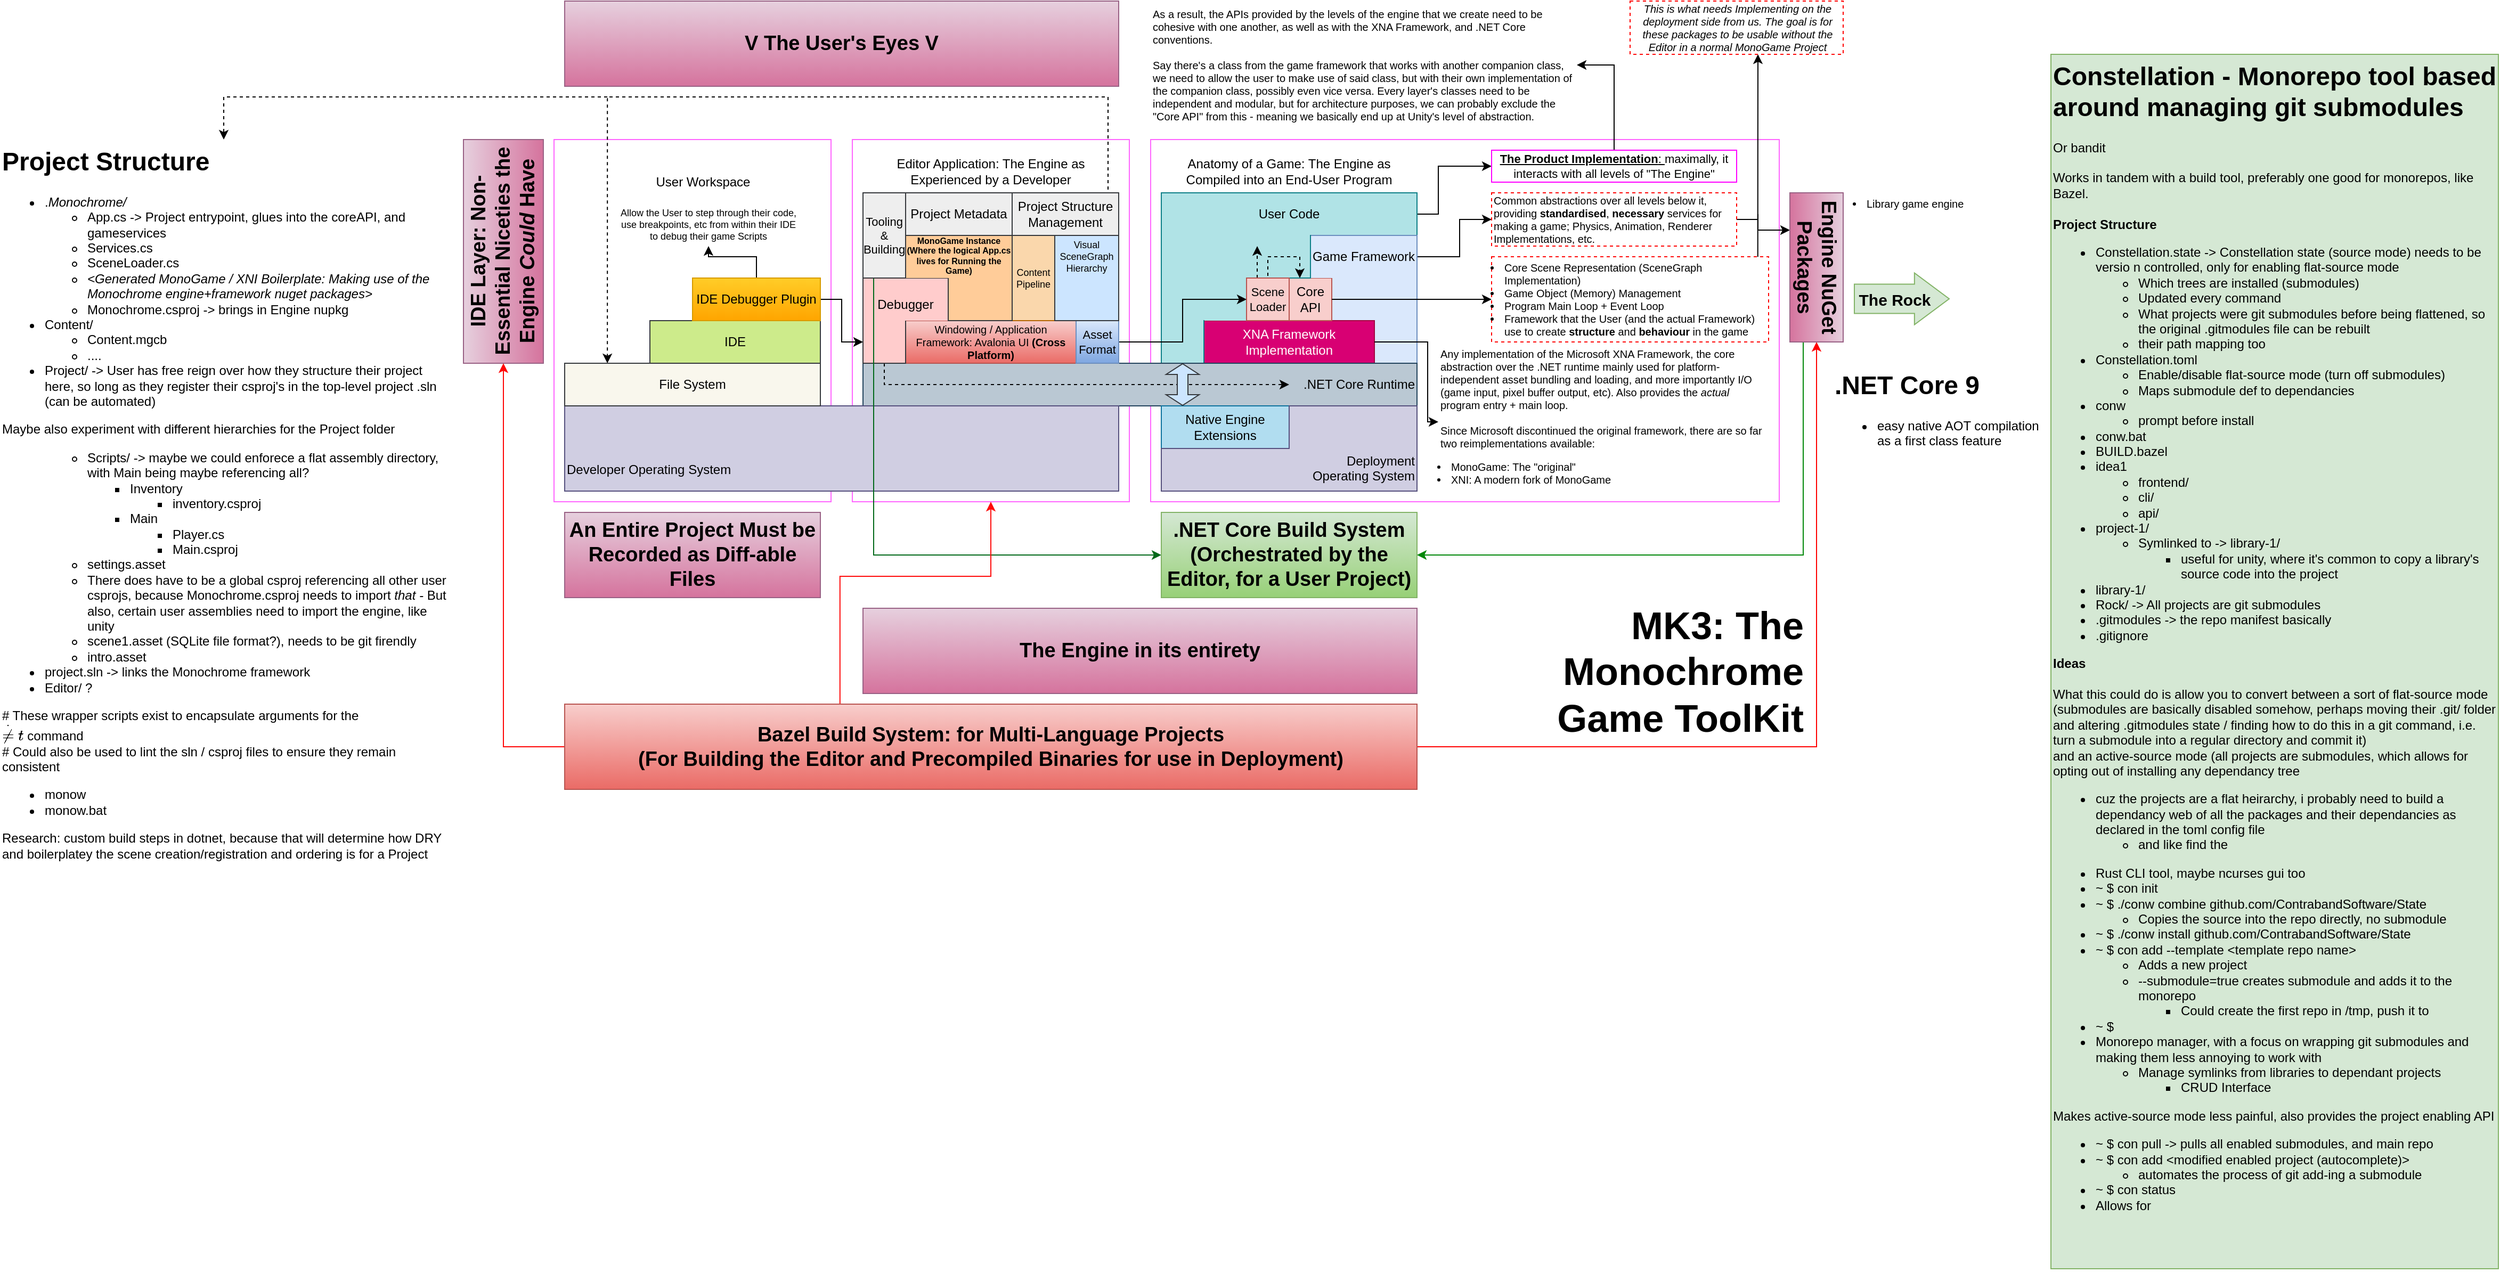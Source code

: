 <mxfile version="25.0.3">
  <diagram name="Page-1" id="nM8cbRk3KZLJgysnEEbO">
    <mxGraphModel dx="2392" dy="943" grid="1" gridSize="10" guides="1" tooltips="1" connect="1" arrows="1" fold="1" page="1" pageScale="1" pageWidth="850" pageHeight="1100" math="0" shadow="0">
      <root>
        <mxCell id="0" />
        <mxCell id="1" parent="0" />
        <mxCell id="u9vShqVt5peOWBlMv1Y0-67" value="" style="rounded=0;whiteSpace=wrap;html=1;fillColor=none;strokeColor=#FF66FF;" parent="1" vertex="1">
          <mxGeometry x="-130" y="150" width="260" height="340" as="geometry" />
        </mxCell>
        <mxCell id="u9vShqVt5peOWBlMv1Y0-78" value="IDE" style="rounded=0;whiteSpace=wrap;html=1;fillColor=#cdeb8b;strokeColor=#36393d;align=center;" parent="1" vertex="1">
          <mxGeometry x="-40" y="320" width="160" height="40" as="geometry" />
        </mxCell>
        <mxCell id="u9vShqVt5peOWBlMv1Y0-55" value="" style="rounded=0;whiteSpace=wrap;html=1;fillColor=none;strokeColor=#FF66FF;" parent="1" vertex="1">
          <mxGeometry x="150" y="150" width="260" height="340" as="geometry" />
        </mxCell>
        <mxCell id="u9vShqVt5peOWBlMv1Y0-54" value="" style="rounded=0;whiteSpace=wrap;html=1;fillColor=none;strokeColor=#FF66FF;" parent="1" vertex="1">
          <mxGeometry x="430" y="150" width="590" height="340" as="geometry" />
        </mxCell>
        <mxCell id="u9vShqVt5peOWBlMv1Y0-36" value="" style="shape=partialRectangle;whiteSpace=wrap;html=1;right=1;top=0;bottom=0;fillColor=#dae8fc;routingCenterX=-0.5;left=0;strokeColor=#6c8ebf;" parent="1" vertex="1">
          <mxGeometry x="640" y="320" width="40" height="40" as="geometry" />
        </mxCell>
        <mxCell id="u9vShqVt5peOWBlMv1Y0-15" value="" style="shape=partialRectangle;whiteSpace=wrap;html=1;right=1;top=0;bottom=0;fillColor=#dae8fc;routingCenterX=-0.5;left=0;strokeColor=#6c8ebf;" parent="1" vertex="1">
          <mxGeometry x="600" y="280" width="80" height="40" as="geometry" />
        </mxCell>
        <mxCell id="u9vShqVt5peOWBlMv1Y0-3" value="Editor Application: The Engine as Experienced by a Developer" style="text;html=1;align=center;verticalAlign=middle;whiteSpace=wrap;rounded=0;" parent="1" vertex="1">
          <mxGeometry x="160" y="160" width="240" height="40" as="geometry" />
        </mxCell>
        <mxCell id="u9vShqVt5peOWBlMv1Y0-4" value="XNA Framework Implementation" style="rounded=0;whiteSpace=wrap;html=1;fillColor=#d80073;fontColor=#ffffff;strokeColor=#A50040;" parent="1" vertex="1">
          <mxGeometry x="480" y="320" width="160" height="40" as="geometry" />
        </mxCell>
        <mxCell id="u9vShqVt5peOWBlMv1Y0-5" value="Core API" style="rounded=0;whiteSpace=wrap;html=1;fillColor=#f8cecc;strokeColor=#b85450;" parent="1" vertex="1">
          <mxGeometry x="560" y="280" width="40" height="40" as="geometry" />
        </mxCell>
        <mxCell id="u9vShqVt5peOWBlMv1Y0-43" style="edgeStyle=orthogonalEdgeStyle;rounded=0;orthogonalLoop=1;jettySize=auto;html=1;exitX=1;exitY=0.5;exitDx=0;exitDy=0;entryX=0;entryY=0.5;entryDx=0;entryDy=0;" parent="1" source="u9vShqVt5peOWBlMv1Y0-9" target="u9vShqVt5peOWBlMv1Y0-32" edge="1">
          <mxGeometry relative="1" as="geometry">
            <Array as="points">
              <mxPoint x="700" y="220" />
              <mxPoint x="700" y="175" />
            </Array>
          </mxGeometry>
        </mxCell>
        <mxCell id="u9vShqVt5peOWBlMv1Y0-9" value="User Code" style="shape=partialRectangle;whiteSpace=wrap;html=1;top=1;left=1;fillColor=#b0e3e6;bottom=0;strokeColor=#0e8088;" parent="1" vertex="1">
          <mxGeometry x="440" y="200" width="240" height="40" as="geometry" />
        </mxCell>
        <mxCell id="u9vShqVt5peOWBlMv1Y0-12" value="" style="shape=partialRectangle;whiteSpace=wrap;html=1;right=0;top=0;bottom=0;fillColor=#b0e3e6;routingCenterX=-0.5;strokeColor=#0e8088;" parent="1" vertex="1">
          <mxGeometry x="440" y="240" width="80" height="80" as="geometry" />
        </mxCell>
        <mxCell id="u9vShqVt5peOWBlMv1Y0-44" style="edgeStyle=orthogonalEdgeStyle;rounded=0;orthogonalLoop=1;jettySize=auto;html=1;exitX=1;exitY=0.5;exitDx=0;exitDy=0;entryX=0;entryY=0.5;entryDx=0;entryDy=0;" parent="1" source="u9vShqVt5peOWBlMv1Y0-14" target="u9vShqVt5peOWBlMv1Y0-34" edge="1">
          <mxGeometry relative="1" as="geometry">
            <Array as="points">
              <mxPoint x="720" y="260" />
              <mxPoint x="720" y="225" />
            </Array>
          </mxGeometry>
        </mxCell>
        <mxCell id="u9vShqVt5peOWBlMv1Y0-14" value="Game Framework" style="shape=partialRectangle;whiteSpace=wrap;html=1;bottom=0;top=1;fillColor=#dae8fc;strokeColor=#6c8ebf;" parent="1" vertex="1">
          <mxGeometry x="580" y="240" width="100" height="40" as="geometry" />
        </mxCell>
        <mxCell id="u9vShqVt5peOWBlMv1Y0-16" value="" style="shape=partialRectangle;whiteSpace=wrap;html=1;right=1;top=0;bottom=1;fillColor=#b0e3e6;routingCenterX=-0.5;left=0;strokeColor=#0e8088;" parent="1" vertex="1">
          <mxGeometry x="520" y="240" width="60" height="40" as="geometry" />
        </mxCell>
        <mxCell id="u9vShqVt5peOWBlMv1Y0-17" value="Anatomy of a Game: The Engine as Compiled into an End-User Program" style="text;html=1;align=center;verticalAlign=middle;whiteSpace=wrap;rounded=0;" parent="1" vertex="1">
          <mxGeometry x="440" y="160" width="240" height="40" as="geometry" />
        </mxCell>
        <mxCell id="u9vShqVt5peOWBlMv1Y0-19" value="" style="shape=partialRectangle;whiteSpace=wrap;html=1;right=1;top=0;bottom=0;fillColor=#b0e3e6;routingCenterX=-0.5;strokeColor=#0e8088;" parent="1" vertex="1">
          <mxGeometry x="440" y="320" width="40" height="40" as="geometry" />
        </mxCell>
        <mxCell id="u9vShqVt5peOWBlMv1Y0-20" value="&lt;div align=&quot;right&quot;&gt;.NET Core Runtime&lt;br&gt;&lt;/div&gt;" style="rounded=0;whiteSpace=wrap;html=1;fillColor=#bac8d3;strokeColor=#23445d;align=right;" parent="1" vertex="1">
          <mxGeometry x="160" y="360" width="520" height="40" as="geometry" />
        </mxCell>
        <mxCell id="u9vShqVt5peOWBlMv1Y0-50" style="edgeStyle=orthogonalEdgeStyle;rounded=0;orthogonalLoop=1;jettySize=auto;html=1;exitX=0.5;exitY=0;exitDx=0;exitDy=0;entryX=1;entryY=0.5;entryDx=0;entryDy=0;" parent="1" source="u9vShqVt5peOWBlMv1Y0-32" target="u9vShqVt5peOWBlMv1Y0-49" edge="1">
          <mxGeometry relative="1" as="geometry" />
        </mxCell>
        <mxCell id="u9vShqVt5peOWBlMv1Y0-32" value="&lt;u&gt;&lt;b&gt;The Product Implementation&lt;/b&gt;: &lt;/u&gt;maximally, it interacts with all levels of &quot;The Engine&quot;" style="text;html=1;align=center;verticalAlign=middle;whiteSpace=wrap;rounded=0;fontSize=11;fillColor=none;strokeColor=#FF00FF;" parent="1" vertex="1">
          <mxGeometry x="750" y="160" width="230" height="30" as="geometry" />
        </mxCell>
        <mxCell id="u9vShqVt5peOWBlMv1Y0-92" style="edgeStyle=orthogonalEdgeStyle;rounded=0;orthogonalLoop=1;jettySize=auto;html=1;exitX=0.961;exitY=0.001;exitDx=0;exitDy=0;entryX=0.6;entryY=1;entryDx=0;entryDy=0;exitPerimeter=0;entryPerimeter=0;" parent="1" source="u9vShqVt5peOWBlMv1Y0-33" target="u9vShqVt5peOWBlMv1Y0-91" edge="1">
          <mxGeometry relative="1" as="geometry">
            <Array as="points" />
          </mxGeometry>
        </mxCell>
        <mxCell id="u9vShqVt5peOWBlMv1Y0-33" value="&lt;ul style=&quot;padding-left: 10px;&quot;&gt;&lt;li&gt;&lt;font&gt;Core Scene Representation (SceneGraph Implementation)&lt;br&gt;&lt;/font&gt;&lt;/li&gt;&lt;li&gt;&lt;font&gt;Game Object (Memory) Management&lt;/font&gt;&lt;/li&gt;&lt;li&gt;&lt;font&gt;Program Main Loop + Event Loop&lt;/font&gt;&lt;/li&gt;&lt;li&gt;&lt;font&gt;Framework that the User (and the actual Framework) use to create &lt;b&gt;structure &lt;/b&gt;and &lt;b&gt;behaviour &lt;/b&gt;in the game&lt;br&gt;&lt;/font&gt;&lt;/li&gt;&lt;/ul&gt;" style="text;html=1;align=left;verticalAlign=middle;whiteSpace=wrap;rounded=0;fontSize=10;strokeColor=#FF0505;dashed=1;" parent="1" vertex="1">
          <mxGeometry x="750" y="260" width="260" height="80" as="geometry" />
        </mxCell>
        <mxCell id="u9vShqVt5peOWBlMv1Y0-93" style="edgeStyle=orthogonalEdgeStyle;rounded=0;orthogonalLoop=1;jettySize=auto;html=1;exitX=1;exitY=0.5;exitDx=0;exitDy=0;endArrow=none;endFill=0;" parent="1" source="u9vShqVt5peOWBlMv1Y0-34" edge="1">
          <mxGeometry relative="1" as="geometry">
            <mxPoint x="1000" y="225.047" as="targetPoint" />
          </mxGeometry>
        </mxCell>
        <mxCell id="u9vShqVt5peOWBlMv1Y0-34" value="&lt;font&gt;Common abstractions over all levels below it, providing &lt;b&gt;standardised&lt;/b&gt;, &lt;b&gt;necessary&lt;/b&gt; services for making a game; Physics, Animation, Renderer Implementations, etc.&lt;br&gt;&lt;/font&gt;" style="text;html=1;align=left;verticalAlign=middle;whiteSpace=wrap;rounded=0;strokeColor=#FF0000;fontSize=10;dashed=1;" parent="1" vertex="1">
          <mxGeometry x="750" y="200" width="230" height="50" as="geometry" />
        </mxCell>
        <mxCell id="u9vShqVt5peOWBlMv1Y0-39" value="Native Engine Extensions" style="rounded=0;whiteSpace=wrap;html=1;fillColor=#b1ddf0;strokeColor=#10739e;" parent="1" vertex="1">
          <mxGeometry x="440" y="400" width="120" height="40" as="geometry" />
        </mxCell>
        <mxCell id="u9vShqVt5peOWBlMv1Y0-40" value="" style="shape=partialRectangle;whiteSpace=wrap;html=1;right=1;top=1;bottom=0;fillColor=#d0cee2;routingCenterX=-0.5;left=1;strokeColor=#56517e;" parent="1" vertex="1">
          <mxGeometry x="560" y="400" width="120" height="40" as="geometry" />
        </mxCell>
        <mxCell id="u9vShqVt5peOWBlMv1Y0-41" value="&#xa;Deployment Operating System&#xa;&#xa;" style="shape=partialRectangle;whiteSpace=wrap;html=1;right=1;top=0;bottom=1;fillColor=#d0cee2;routingCenterX=-0.5;left=0;strokeColor=#56517e;align=right;verticalAlign=middle;spacingTop=11;" parent="1" vertex="1">
          <mxGeometry x="560" y="440" width="120" height="40" as="geometry" />
        </mxCell>
        <mxCell id="u9vShqVt5peOWBlMv1Y0-42" value="" style="shape=partialRectangle;whiteSpace=wrap;html=1;right=0;top=1;bottom=1;fillColor=#d0cee2;routingCenterX=-0.5;left=1;strokeColor=#56517e;align=right;" parent="1" vertex="1">
          <mxGeometry x="440" y="440" width="120" height="40" as="geometry" />
        </mxCell>
        <mxCell id="u9vShqVt5peOWBlMv1Y0-45" value="&lt;div&gt;Any implementation of the Microsoft XNA Framework, the core abstraction over the .NET runtime mainly used for platform-independent asset bundling and loading, and more importantly I/O (game input, pixel buffer output, etc). Also provides the &lt;i&gt;actual &lt;/i&gt;program entry + main loop.&lt;br&gt;&lt;/div&gt;&lt;div&gt;&lt;br&gt;&lt;/div&gt;&lt;div&gt;Since Microsoft discontinued the original framework, there are so far two reimplementations available:&lt;/div&gt;&lt;div&gt;&lt;ul style=&quot;padding-left: 10px;&quot;&gt;&lt;li&gt;MonoGame: The &quot;original&quot;&lt;/li&gt;&lt;li&gt;XNI: A modern fork of MonoGame&lt;br&gt;&lt;/li&gt;&lt;/ul&gt;&lt;/div&gt;" style="text;html=1;align=left;verticalAlign=middle;whiteSpace=wrap;rounded=0;fontSize=10;" parent="1" vertex="1">
          <mxGeometry x="700" y="350" width="310" height="130" as="geometry" />
        </mxCell>
        <mxCell id="u9vShqVt5peOWBlMv1Y0-47" style="edgeStyle=orthogonalEdgeStyle;rounded=0;orthogonalLoop=1;jettySize=auto;html=1;exitX=1;exitY=0.5;exitDx=0;exitDy=0;entryX=0;entryY=0.5;entryDx=0;entryDy=0;" parent="1" source="u9vShqVt5peOWBlMv1Y0-4" target="u9vShqVt5peOWBlMv1Y0-45" edge="1">
          <mxGeometry relative="1" as="geometry">
            <Array as="points">
              <mxPoint x="690" y="340" />
              <mxPoint x="690" y="415" />
            </Array>
          </mxGeometry>
        </mxCell>
        <mxCell id="u9vShqVt5peOWBlMv1Y0-28" style="edgeStyle=orthogonalEdgeStyle;rounded=0;orthogonalLoop=1;jettySize=auto;html=1;exitX=1;exitY=0.5;exitDx=0;exitDy=0;entryX=0;entryY=0.5;entryDx=0;entryDy=0;" parent="1" source="u9vShqVt5peOWBlMv1Y0-5" target="u9vShqVt5peOWBlMv1Y0-33" edge="1">
          <mxGeometry relative="1" as="geometry">
            <mxPoint x="720" y="300" as="targetPoint" />
            <mxPoint x="640" y="300" as="sourcePoint" />
            <Array as="points">
              <mxPoint x="740" y="300" />
              <mxPoint x="740" y="300" />
            </Array>
          </mxGeometry>
        </mxCell>
        <mxCell id="u9vShqVt5peOWBlMv1Y0-49" value="&lt;div&gt;As a result, the APIs provided by the levels of the engine that we create need to be cohesive with one another, as well as with the XNA Framework, and .NET Core conventions.&lt;/div&gt;&lt;div&gt;&lt;br&gt;&lt;/div&gt;&lt;div&gt;Say there&#39;s a class from the game framework that works with another companion class, we need to allow the user to make use of said class, but with their own implementation of the companion class, possibly even vice versa. Every layer&#39;s classes need to be independent and modular, but for architecture purposes, we can probably exclude the &quot;Core API&quot; from this - meaning we basically end up at Unity&#39;s level of abstraction.&lt;br&gt;&lt;/div&gt;" style="text;html=1;align=left;verticalAlign=middle;whiteSpace=wrap;rounded=0;fontSize=10;" parent="1" vertex="1">
          <mxGeometry x="430" y="20" width="400" height="120" as="geometry" />
        </mxCell>
        <mxCell id="u9vShqVt5peOWBlMv1Y0-59" style="edgeStyle=orthogonalEdgeStyle;rounded=0;orthogonalLoop=1;jettySize=auto;html=1;entryX=0.167;entryY=0.25;entryDx=0;entryDy=0;dashed=1;exitX=0.25;exitY=0;exitDx=0;exitDy=0;entryPerimeter=0;" parent="1" source="u9vShqVt5peOWBlMv1Y0-51" target="u9vShqVt5peOWBlMv1Y0-16" edge="1">
          <mxGeometry relative="1" as="geometry">
            <mxPoint x="500" y="260" as="sourcePoint" />
            <Array as="points">
              <mxPoint x="530" y="260" />
              <mxPoint x="530" y="260" />
            </Array>
          </mxGeometry>
        </mxCell>
        <mxCell id="u9vShqVt5peOWBlMv1Y0-61" style="edgeStyle=orthogonalEdgeStyle;rounded=0;orthogonalLoop=1;jettySize=auto;html=1;entryX=0.25;entryY=0;entryDx=0;entryDy=0;dashed=1;exitX=0.5;exitY=1;exitDx=0;exitDy=0;" parent="1" source="u9vShqVt5peOWBlMv1Y0-16" target="u9vShqVt5peOWBlMv1Y0-5" edge="1">
          <mxGeometry relative="1" as="geometry">
            <mxPoint x="510" y="260" as="sourcePoint" />
            <Array as="points">
              <mxPoint x="540" y="280" />
              <mxPoint x="540" y="260" />
              <mxPoint x="570" y="260" />
            </Array>
          </mxGeometry>
        </mxCell>
        <mxCell id="u9vShqVt5peOWBlMv1Y0-51" value="Scene Loader" style="rounded=0;whiteSpace=wrap;html=1;fillColor=#f8cecc;strokeColor=#b85450;fontSize=11;" parent="1" vertex="1">
          <mxGeometry x="520" y="280" width="40" height="40" as="geometry" />
        </mxCell>
        <mxCell id="u9vShqVt5peOWBlMv1Y0-66" value="" style="endArrow=classic;html=1;rounded=0;dashed=1;" parent="1" edge="1">
          <mxGeometry width="50" height="50" relative="1" as="geometry">
            <mxPoint x="180" y="360" as="sourcePoint" />
            <mxPoint x="560" y="380" as="targetPoint" />
            <Array as="points">
              <mxPoint x="180" y="380" />
            </Array>
          </mxGeometry>
        </mxCell>
        <mxCell id="u9vShqVt5peOWBlMv1Y0-52" value="" style="shape=partialRectangle;whiteSpace=wrap;html=1;right=1;top=1;bottom=0;fillColor=#d0cee2;routingCenterX=-0.5;left=1;strokeColor=#56517e;align=center;" parent="1" vertex="1">
          <mxGeometry x="-120" y="400" width="520" height="40" as="geometry" />
        </mxCell>
        <mxCell id="u9vShqVt5peOWBlMv1Y0-53" value="Developer Operating System" style="shape=partialRectangle;whiteSpace=wrap;html=1;right=1;top=0;bottom=1;fillColor=#d0cee2;routingCenterX=-0.5;left=1;strokeColor=#56517e;align=left;" parent="1" vertex="1">
          <mxGeometry x="-120" y="440" width="520" height="40" as="geometry" />
        </mxCell>
        <mxCell id="u9vShqVt5peOWBlMv1Y0-56" value="Windowing / Application Framework: Avalonia UI &lt;b&gt;(Cross Platform)&lt;/b&gt;" style="rounded=0;whiteSpace=wrap;html=1;fillColor=#f8cecc;strokeColor=#b85450;gradientColor=#ea6b66;fontSize=10;" parent="1" vertex="1">
          <mxGeometry x="200" y="320" width="160" height="40" as="geometry" />
        </mxCell>
        <mxCell id="u9vShqVt5peOWBlMv1Y0-58" style="edgeStyle=orthogonalEdgeStyle;rounded=0;orthogonalLoop=1;jettySize=auto;html=1;exitX=1;exitY=0.5;exitDx=0;exitDy=0;entryX=0;entryY=0.5;entryDx=0;entryDy=0;" parent="1" source="u9vShqVt5peOWBlMv1Y0-57" target="u9vShqVt5peOWBlMv1Y0-51" edge="1">
          <mxGeometry relative="1" as="geometry">
            <Array as="points">
              <mxPoint x="460" y="340" />
              <mxPoint x="460" y="300" />
            </Array>
          </mxGeometry>
        </mxCell>
        <mxCell id="u9vShqVt5peOWBlMv1Y0-57" value="Asset Format" style="rounded=0;whiteSpace=wrap;html=1;fillColor=#dae8fc;strokeColor=#6c8ebf;gradientColor=#7ea6e0;fontSize=11;" parent="1" vertex="1">
          <mxGeometry x="360" y="320" width="40" height="40" as="geometry" />
        </mxCell>
        <mxCell id="u9vShqVt5peOWBlMv1Y0-60" value="The Engine in its entirety" style="rounded=0;whiteSpace=wrap;html=1;fillColor=#e6d0de;gradientColor=#d5739d;strokeColor=#996185;verticalAlign=middle;fontSize=19;fontStyle=1" parent="1" vertex="1">
          <mxGeometry x="160" y="590" width="520" height="80" as="geometry" />
        </mxCell>
        <mxCell id="u9vShqVt5peOWBlMv1Y0-63" value="" style="shape=partialRectangle;whiteSpace=wrap;html=1;right=1;top=0;bottom=1;fillColor=#ffcccc;routingCenterX=-0.5;strokeColor=#36393d;left=1;" parent="1" vertex="1">
          <mxGeometry x="160" y="320" width="40" height="40" as="geometry" />
        </mxCell>
        <mxCell id="u9vShqVt5peOWBlMv1Y0-64" value="&lt;br&gt;Debugger&lt;div&gt;&lt;br/&gt;&lt;/div&gt;" style="shape=partialRectangle;whiteSpace=wrap;html=1;right=1;top=1;bottom=0;fillColor=#ffcccc;routingCenterX=-0.5;strokeColor=#36393d;left=1;verticalAlign=middle;spacingTop=10;" parent="1" vertex="1">
          <mxGeometry x="160" y="280" width="80" height="40" as="geometry" />
        </mxCell>
        <mxCell id="u9vShqVt5peOWBlMv1Y0-48" value="" style="shape=flexArrow;endArrow=classic;startArrow=classic;html=1;rounded=0;endSize=3;startSize=3;fillColor=#cce5ff;strokeColor=#36393d;" parent="1" target="u9vShqVt5peOWBlMv1Y0-19" edge="1">
          <mxGeometry width="100" height="100" relative="1" as="geometry">
            <mxPoint x="460" y="400" as="sourcePoint" />
            <mxPoint x="560" y="300" as="targetPoint" />
          </mxGeometry>
        </mxCell>
        <mxCell id="u9vShqVt5peOWBlMv1Y0-68" value="&lt;div&gt;MK3: The Monochrome Game ToolKit&lt;/div&gt;&lt;div&gt;&lt;br&gt;&lt;/div&gt;" style="text;html=1;align=right;verticalAlign=bottom;whiteSpace=wrap;rounded=0;fontStyle=1;fontSize=36;" parent="1" vertex="1">
          <mxGeometry x="715" y="580" width="330" height="180" as="geometry" />
        </mxCell>
        <mxCell id="u9vShqVt5peOWBlMv1Y0-70" value="Content Pipeline" style="rounded=0;whiteSpace=wrap;html=1;fillColor=#fad7ac;strokeColor=#b46504;fontSize=9;" parent="1" vertex="1">
          <mxGeometry x="300" y="240" width="40" height="80" as="geometry" />
        </mxCell>
        <mxCell id="u9vShqVt5peOWBlMv1Y0-71" value="" style="shape=partialRectangle;whiteSpace=wrap;html=1;right=1;top=0;bottom=1;fillColor=#cce5ff;routingCenterX=-0.5;strokeColor=#36393d;left=1;" parent="1" vertex="1">
          <mxGeometry x="340" y="280" width="60" height="40" as="geometry" />
        </mxCell>
        <mxCell id="u9vShqVt5peOWBlMv1Y0-72" value="&lt;br&gt;&lt;div&gt;Visual SceneGraph Hierarchy&lt;br&gt;&lt;/div&gt;&lt;div&gt;&lt;br&gt;&lt;/div&gt;" style="shape=partialRectangle;whiteSpace=wrap;html=1;right=1;top=1;bottom=0;fillColor=#cce5ff;routingCenterX=-0.5;strokeColor=#36393d;left=1;fontSize=9;spacingTop=0;" parent="1" vertex="1">
          <mxGeometry x="340" y="240" width="60" height="40" as="geometry" />
        </mxCell>
        <mxCell id="u9vShqVt5peOWBlMv1Y0-82" style="edgeStyle=orthogonalEdgeStyle;rounded=0;orthogonalLoop=1;jettySize=auto;html=1;exitX=0.75;exitY=0;exitDx=0;exitDy=0;entryX=0.167;entryY=0;entryDx=0;entryDy=0;entryPerimeter=0;dashed=1;" parent="1" source="u9vShqVt5peOWBlMv1Y0-73" target="u9vShqVt5peOWBlMv1Y0-81" edge="1">
          <mxGeometry relative="1" as="geometry">
            <mxPoint x="-80" y="280" as="targetPoint" />
            <Array as="points">
              <mxPoint x="390" y="200" />
              <mxPoint x="390" y="110" />
              <mxPoint x="-80" y="110" />
            </Array>
          </mxGeometry>
        </mxCell>
        <mxCell id="u9vShqVt5peOWBlMv1Y0-73" value="Project Structure Management" style="rounded=0;whiteSpace=wrap;html=1;fillColor=#eeeeee;strokeColor=#36393d;" parent="1" vertex="1">
          <mxGeometry x="300" y="200" width="100" height="40" as="geometry" />
        </mxCell>
        <UserObject label="" link="&#xa;&lt;font style=&quot;font-size: 11px;&quot;&gt;MonoGame Instance (Where the logical App.cs lives for Running the Game)&lt;/font&gt;&#xa;&#xa;" id="u9vShqVt5peOWBlMv1Y0-74">
          <mxCell style="shape=partialRectangle;whiteSpace=wrap;html=1;right=1;top=0;bottom=1;fillColor=#ffcc99;routingCenterX=-0.5;strokeColor=#36393d;left=1;" parent="1" vertex="1">
            <mxGeometry x="240" y="280" width="60" height="40" as="geometry" />
          </mxCell>
        </UserObject>
        <UserObject label="&#xa;&lt;font&gt;MonoGame Instance (Where the logical App.cs lives for Running the Game)&lt;/font&gt;&#xa;&#xa;" link="&#xa;&lt;font style=&quot;font-size: 11px;&quot;&gt;MonoGame Instance (Where the logical App.cs lives for Running the Game)&lt;/font&gt;&#xa;&#xa;" id="u9vShqVt5peOWBlMv1Y0-75">
          <mxCell style="shape=partialRectangle;whiteSpace=wrap;html=1;right=1;top=1;bottom=0;fillColor=#ffcc99;routingCenterX=-0.5;strokeColor=#36393d;left=1;fontSize=8;spacingTop=7;fontStyle=1" parent="1" vertex="1">
            <mxGeometry x="200" y="240" width="100" height="40" as="geometry" />
          </mxCell>
        </UserObject>
        <mxCell id="u9vShqVt5peOWBlMv1Y0-76" value="Project Metadata" style="rounded=0;whiteSpace=wrap;html=1;fillColor=#eeeeee;strokeColor=#36393d;" parent="1" vertex="1">
          <mxGeometry x="200" y="200" width="100" height="40" as="geometry" />
        </mxCell>
        <mxCell id="u9vShqVt5peOWBlMv1Y0-98" style="edgeStyle=orthogonalEdgeStyle;rounded=0;orthogonalLoop=1;jettySize=auto;html=1;exitX=0.25;exitY=1;exitDx=0;exitDy=0;entryX=0;entryY=0.5;entryDx=0;entryDy=0;strokeColor=#02691A;" parent="1" source="u9vShqVt5peOWBlMv1Y0-77" target="u9vShqVt5peOWBlMv1Y0-95" edge="1">
          <mxGeometry relative="1" as="geometry">
            <mxPoint x="370" y="540" as="targetPoint" />
            <Array as="points">
              <mxPoint x="170" y="540" />
            </Array>
          </mxGeometry>
        </mxCell>
        <mxCell id="u9vShqVt5peOWBlMv1Y0-77" value="Tooling &amp;amp; Building" style="rounded=0;whiteSpace=wrap;html=1;fillColor=#eeeeee;strokeColor=#36393d;fontSize=11;" parent="1" vertex="1">
          <mxGeometry x="160" y="200" width="40" height="80" as="geometry" />
        </mxCell>
        <mxCell id="u9vShqVt5peOWBlMv1Y0-80" style="edgeStyle=orthogonalEdgeStyle;rounded=0;orthogonalLoop=1;jettySize=auto;html=1;exitX=1;exitY=0.5;exitDx=0;exitDy=0;entryX=0;entryY=0.5;entryDx=0;entryDy=0;" parent="1" source="u9vShqVt5peOWBlMv1Y0-79" target="u9vShqVt5peOWBlMv1Y0-63" edge="1">
          <mxGeometry relative="1" as="geometry" />
        </mxCell>
        <mxCell id="u9vShqVt5peOWBlMv1Y0-87" style="edgeStyle=orthogonalEdgeStyle;rounded=0;orthogonalLoop=1;jettySize=auto;html=1;exitX=0.5;exitY=0;exitDx=0;exitDy=0;entryX=0.5;entryY=1;entryDx=0;entryDy=0;" parent="1" source="u9vShqVt5peOWBlMv1Y0-79" target="u9vShqVt5peOWBlMv1Y0-86" edge="1">
          <mxGeometry relative="1" as="geometry" />
        </mxCell>
        <mxCell id="u9vShqVt5peOWBlMv1Y0-79" value="IDE Debugger Plugin" style="rounded=0;whiteSpace=wrap;html=1;fillColor=#ffcd28;strokeColor=#d79b00;align=center;gradientColor=#ffa500;" parent="1" vertex="1">
          <mxGeometry y="280" width="120" height="40" as="geometry" />
        </mxCell>
        <mxCell id="u9vShqVt5peOWBlMv1Y0-81" value="File System" style="rounded=0;whiteSpace=wrap;html=1;fillColor=#f9f7ed;strokeColor=#36393d;align=center;" parent="1" vertex="1">
          <mxGeometry x="-120" y="360" width="240" height="40" as="geometry" />
        </mxCell>
        <mxCell id="u9vShqVt5peOWBlMv1Y0-84" value="V The User&#39;s Eyes V" style="rounded=0;whiteSpace=wrap;html=1;fillColor=#e6d0de;gradientColor=#d5739d;strokeColor=#996185;verticalAlign=middle;fontSize=19;fontStyle=1" parent="1" vertex="1">
          <mxGeometry x="-120" y="20" width="520" height="80" as="geometry" />
        </mxCell>
        <mxCell id="u9vShqVt5peOWBlMv1Y0-85" value="IDE Layer: Non-Essential Niceties the Engine &lt;i&gt;Could &lt;/i&gt;Have" style="rounded=0;whiteSpace=wrap;html=1;fillColor=#e6d0de;gradientColor=#d5739d;strokeColor=#996185;verticalAlign=middle;fontSize=19;fontStyle=1;rotation=-90;" parent="1" vertex="1">
          <mxGeometry x="-282.5" y="217.5" width="210" height="75" as="geometry" />
        </mxCell>
        <mxCell id="u9vShqVt5peOWBlMv1Y0-86" value="Allow the User to step through their code, use breakpoints, etc from within their IDE to debug their game Scripts" style="text;html=1;align=center;verticalAlign=middle;whiteSpace=wrap;rounded=0;fontSize=9;" parent="1" vertex="1">
          <mxGeometry x="-70" y="210" width="170" height="40" as="geometry" />
        </mxCell>
        <mxCell id="u9vShqVt5peOWBlMv1Y0-88" value="An Entire Project Must be Recorded as Diff-able Files" style="rounded=0;whiteSpace=wrap;html=1;fillColor=#e6d0de;gradientColor=#d5739d;strokeColor=#996185;verticalAlign=middle;fontSize=19;fontStyle=1" parent="1" vertex="1">
          <mxGeometry x="-120" y="500" width="240" height="80" as="geometry" />
        </mxCell>
        <mxCell id="u9vShqVt5peOWBlMv1Y0-89" value="User Workspace" style="text;html=1;align=center;verticalAlign=middle;whiteSpace=wrap;rounded=0;" parent="1" vertex="1">
          <mxGeometry x="-110" y="170" width="240" height="40" as="geometry" />
        </mxCell>
        <mxCell id="u9vShqVt5peOWBlMv1Y0-91" value="&lt;div align=&quot;center&quot;&gt;This is what needs Implementing on the deployment side from us. The goal is for these packages to be usable without the Editor in a normal MonoGame Project&lt;br&gt;&lt;/div&gt;" style="text;html=1;align=left;verticalAlign=middle;whiteSpace=wrap;rounded=0;strokeColor=#FF0000;fontSize=10;dashed=1;fontStyle=2" parent="1" vertex="1">
          <mxGeometry x="880" y="20" width="200" height="50" as="geometry" />
        </mxCell>
        <mxCell id="u9vShqVt5peOWBlMv1Y0-102" style="edgeStyle=orthogonalEdgeStyle;rounded=0;orthogonalLoop=1;jettySize=auto;html=1;exitX=1;exitY=0.5;exitDx=0;exitDy=0;entryX=1;entryY=0.5;entryDx=0;entryDy=0;strokeColor=#FF0000;" parent="1" source="u9vShqVt5peOWBlMv1Y0-94" target="u9vShqVt5peOWBlMv1Y0-97" edge="1">
          <mxGeometry relative="1" as="geometry" />
        </mxCell>
        <mxCell id="u9vShqVt5peOWBlMv1Y0-103" style="edgeStyle=orthogonalEdgeStyle;rounded=0;orthogonalLoop=1;jettySize=auto;html=1;exitX=0.323;exitY=0.023;exitDx=0;exitDy=0;entryX=0.5;entryY=1;entryDx=0;entryDy=0;strokeColor=#FF0A0A;exitPerimeter=0;" parent="1" source="u9vShqVt5peOWBlMv1Y0-94" target="u9vShqVt5peOWBlMv1Y0-55" edge="1">
          <mxGeometry relative="1" as="geometry">
            <Array as="points">
              <mxPoint x="138" y="560" />
              <mxPoint x="280" y="560" />
            </Array>
          </mxGeometry>
        </mxCell>
        <mxCell id="u9vShqVt5peOWBlMv1Y0-105" style="edgeStyle=orthogonalEdgeStyle;rounded=0;orthogonalLoop=1;jettySize=auto;html=1;exitX=0;exitY=0.5;exitDx=0;exitDy=0;entryX=0;entryY=0.5;entryDx=0;entryDy=0;strokeColor=#FF0505;" parent="1" source="u9vShqVt5peOWBlMv1Y0-94" target="u9vShqVt5peOWBlMv1Y0-85" edge="1">
          <mxGeometry relative="1" as="geometry" />
        </mxCell>
        <mxCell id="u9vShqVt5peOWBlMv1Y0-94" value="&lt;div&gt;Bazel Build System: for Multi-Language Projects &lt;br&gt;&lt;/div&gt;&lt;div&gt;(For Building the Editor and Precompiled Binaries for use in Deployment)&lt;/div&gt;" style="rounded=0;whiteSpace=wrap;html=1;fillColor=#f8cecc;gradientColor=#ea6b66;strokeColor=#b85450;verticalAlign=middle;fontSize=19;fontStyle=1" parent="1" vertex="1">
          <mxGeometry x="-120" y="680" width="800" height="80" as="geometry" />
        </mxCell>
        <mxCell id="u9vShqVt5peOWBlMv1Y0-95" value="&lt;div&gt;.NET Core Build System&lt;/div&gt;&lt;div&gt;(Orchestrated by the Editor, for a User Project)&lt;br&gt;&lt;/div&gt;" style="rounded=0;whiteSpace=wrap;html=1;fillColor=#d5e8d4;gradientColor=#97d077;strokeColor=#82b366;verticalAlign=middle;fontSize=19;fontStyle=1" parent="1" vertex="1">
          <mxGeometry x="440" y="500" width="240" height="80" as="geometry" />
        </mxCell>
        <mxCell id="u9vShqVt5peOWBlMv1Y0-100" style="edgeStyle=orthogonalEdgeStyle;rounded=0;orthogonalLoop=1;jettySize=auto;html=1;exitX=0.25;exitY=1;exitDx=0;exitDy=0;endArrow=none;endFill=0;startArrow=classic;startFill=1;" parent="1" source="u9vShqVt5peOWBlMv1Y0-97" edge="1">
          <mxGeometry relative="1" as="geometry">
            <mxPoint x="1000" y="220" as="targetPoint" />
          </mxGeometry>
        </mxCell>
        <mxCell id="u9vShqVt5peOWBlMv1Y0-104" style="edgeStyle=orthogonalEdgeStyle;rounded=0;orthogonalLoop=1;jettySize=auto;html=1;exitX=1;exitY=0.75;exitDx=0;exitDy=0;entryX=1;entryY=0.5;entryDx=0;entryDy=0;strokeColor=#008709;" parent="1" source="u9vShqVt5peOWBlMv1Y0-97" target="u9vShqVt5peOWBlMv1Y0-95" edge="1">
          <mxGeometry relative="1" as="geometry" />
        </mxCell>
        <mxCell id="u9vShqVt5peOWBlMv1Y0-97" value="Engine NuGet Packages" style="rounded=0;whiteSpace=wrap;html=1;fillColor=#e6d0de;gradientColor=#d5739d;strokeColor=#996185;verticalAlign=middle;fontSize=19;fontStyle=1;rotation=90;" parent="1" vertex="1">
          <mxGeometry x="985" y="245" width="140" height="50" as="geometry" />
        </mxCell>
        <mxCell id="-68dOCi3IrNNQ7BmsPBV-1" value="&lt;h1 style=&quot;margin-top: 0px;&quot;&gt;Project Structure&lt;br&gt;&lt;/h1&gt;&lt;ul&gt;&lt;li&gt;.&lt;i&gt;Monochrome/&lt;/i&gt;&lt;/li&gt;&lt;ul&gt;&lt;li&gt;App.cs -&amp;gt; Project entrypoint, glues into the coreAPI, and gameservices&lt;br&gt;&lt;/li&gt;&lt;li&gt;Services.cs&lt;/li&gt;&lt;li&gt;SceneLoader.cs&lt;br&gt;&lt;/li&gt;&lt;li&gt;&lt;i&gt;&amp;lt;Generated MonoGame / XNI Boilerplate: Making use of the Monochrome engine+framework nuget packages&amp;gt;&lt;/i&gt;&lt;br&gt;&lt;/li&gt;&lt;li&gt;Monochrome.csproj -&amp;gt; brings in Engine nupkg&lt;br&gt;&lt;/li&gt;&lt;/ul&gt;&lt;li&gt;Content/&lt;/li&gt;&lt;ul&gt;&lt;li&gt;Content.mgcb&lt;/li&gt;&lt;li&gt;....&lt;br&gt;&lt;/li&gt;&lt;/ul&gt;&lt;li&gt;Project/ -&amp;gt; User has free reign over how they structure their project here, so long as they register their csproj&#39;s in the top-level project .sln (can be automated)&lt;/li&gt;&lt;/ul&gt;&lt;div&gt;Maybe also experiment with different hierarchies for the Project folder&lt;br&gt;&lt;/div&gt;&lt;ul&gt;&lt;ul&gt;&lt;li&gt;Scripts/ -&amp;gt; maybe we could enforece a flat assembly directory, with Main being maybe referencing all?&lt;br&gt;&lt;/li&gt;&lt;ul&gt;&lt;li&gt;Inventory&lt;/li&gt;&lt;ul&gt;&lt;li&gt;inventory.csproj&lt;/li&gt;&lt;/ul&gt;&lt;li&gt;Main&lt;/li&gt;&lt;ul&gt;&lt;li&gt;Player.cs&lt;/li&gt;&lt;li&gt;Main.csproj&lt;br&gt;&lt;/li&gt;&lt;/ul&gt;&lt;/ul&gt;&lt;li&gt;settings.asset&lt;/li&gt;&lt;li&gt;There does have to be a global csproj referencing all other user csprojs, because Monochrome.csproj needs to import &lt;i&gt;that - &lt;/i&gt;But also, certain user assemblies need to import the engine, like unity&lt;br&gt;&lt;/li&gt;&lt;li&gt;scene1.asset (SQLite file format?), needs to be git firendly&lt;br&gt;&lt;/li&gt;&lt;li&gt;intro.asset&lt;br&gt;&lt;/li&gt;&lt;/ul&gt;&lt;li&gt;project.sln -&amp;gt; links the Monochrome framework&lt;/li&gt;&lt;li&gt;Editor/ ?&lt;br&gt;&lt;/li&gt;&lt;/ul&gt;&lt;div&gt;# These wrapper scripts exist to encapsulate arguments for the&lt;/div&gt;&lt;div&gt;`dotnet` command&lt;/div&gt;&lt;div&gt;# Could also be used to lint the sln / csproj files to ensure they remain consistent&lt;br&gt;&lt;/div&gt;&lt;ul&gt;&lt;li&gt;monow&lt;/li&gt;&lt;li&gt;monow.bat&lt;/li&gt;&lt;/ul&gt;&lt;div&gt;Research: custom build steps in dotnet, because that will determine how DRY and boilerplatey the scene creation/registration and ordering is for a Project&lt;br&gt;&lt;/div&gt;" style="text;html=1;whiteSpace=wrap;overflow=hidden;rounded=0;" parent="1" vertex="1">
          <mxGeometry x="-650" y="150" width="420" height="730" as="geometry" />
        </mxCell>
        <mxCell id="-68dOCi3IrNNQ7BmsPBV-2" value="&lt;h1 style=&quot;margin-top: 0px;&quot;&gt;.NET Core 9&lt;/h1&gt;&lt;div&gt;&lt;ul&gt;&lt;li&gt;easy native AOT compilation as a first class feature&lt;br&gt;&lt;/li&gt;&lt;/ul&gt;&lt;/div&gt;" style="text;html=1;whiteSpace=wrap;overflow=hidden;rounded=0;" parent="1" vertex="1">
          <mxGeometry x="1070" y="360" width="205" height="167.5" as="geometry" />
        </mxCell>
        <mxCell id="-68dOCi3IrNNQ7BmsPBV-4" value="" style="endArrow=classic;html=1;rounded=0;dashed=1;entryX=0.5;entryY=0;entryDx=0;entryDy=0;" parent="1" target="-68dOCi3IrNNQ7BmsPBV-1" edge="1">
          <mxGeometry width="50" height="50" relative="1" as="geometry">
            <mxPoint x="-80" y="110" as="sourcePoint" />
            <mxPoint x="-470" y="110" as="targetPoint" />
            <Array as="points">
              <mxPoint x="-440" y="110" />
            </Array>
          </mxGeometry>
        </mxCell>
        <mxCell id="MBKb7I_WnDLtwUKQq6m0-1" value="&lt;ul style=&quot;padding-left: 10px;&quot;&gt;&lt;li&gt;Library game engine&lt;/li&gt;&lt;/ul&gt;" style="text;html=1;align=left;verticalAlign=middle;whiteSpace=wrap;rounded=0;fontSize=10;strokeColor=none;dashed=1;" parent="1" vertex="1">
          <mxGeometry x="1090" y="170" width="110" height="80" as="geometry" />
        </mxCell>
        <mxCell id="MBKb7I_WnDLtwUKQq6m0-3" value="The Rock" style="shape=flexArrow;endArrow=classic;html=1;rounded=0;labelBackgroundColor=none;width=27.429;endSize=10.526;fillColor=#d5e8d4;strokeColor=#82b366;fontStyle=1;fontSize=15;" parent="1" edge="1">
          <mxGeometry x="-0.167" width="50" height="50" relative="1" as="geometry">
            <mxPoint x="1090" y="299.5" as="sourcePoint" />
            <mxPoint x="1180" y="299.5" as="targetPoint" />
            <mxPoint as="offset" />
          </mxGeometry>
        </mxCell>
        <mxCell id="EH3ZiSWcD8K-tM8Clu79-1" value="&lt;h1 style=&quot;margin-top: 0px;&quot;&gt;Constellation - Monorepo tool based around managing git submodules&lt;/h1&gt;&lt;div&gt;Or bandit&lt;/div&gt;&lt;div&gt;&lt;br&gt;&lt;/div&gt;&lt;div&gt;Works in tandem with a build tool, preferably one good for monorepos, like Bazel.&lt;br&gt;&lt;/div&gt;&lt;div&gt;&lt;br&gt;&lt;/div&gt;&lt;div&gt;&lt;b&gt;Project Structure&lt;/b&gt;&lt;br&gt;&lt;/div&gt;&lt;ul&gt;&lt;li&gt;Constellation.state -&amp;gt; Constellation state (source mode) needs to be versio n controlled, only for enabling flat-source mode&lt;br&gt;&lt;/li&gt;&lt;ul&gt;&lt;li&gt;Which trees are installed (submodules)&lt;/li&gt;&lt;li&gt;Updated every command&lt;/li&gt;&lt;li&gt;What projects were git submodules before being flattened, so the original .gitmodules file can be rebuilt&lt;/li&gt;&lt;li&gt;their path mapping too&lt;br&gt;&lt;/li&gt;&lt;/ul&gt;&lt;li&gt;Constellation.toml&lt;/li&gt;&lt;ul&gt;&lt;li&gt;Enable/disable flat-source mode (turn off submodules)&lt;/li&gt;&lt;li&gt;Maps submodule def to dependancies&lt;br&gt;&lt;/li&gt;&lt;/ul&gt;&lt;li&gt;conw&lt;/li&gt;&lt;ul&gt;&lt;li&gt;prompt before install&lt;br&gt;&lt;/li&gt;&lt;/ul&gt;&lt;li&gt;conw.bat&lt;br&gt;&lt;/li&gt;&lt;li&gt;BUILD.bazel&lt;/li&gt;&lt;li&gt;idea1&lt;/li&gt;&lt;ul&gt;&lt;li&gt;frontend/&lt;/li&gt;&lt;li&gt;cli/&lt;/li&gt;&lt;li&gt;api/&lt;br&gt;&lt;/li&gt;&lt;/ul&gt;&lt;li&gt;project-1/&lt;/li&gt;&lt;ul&gt;&lt;li&gt;Symlinked to -&amp;gt; library-1/&lt;/li&gt;&lt;ul&gt;&lt;li&gt;useful for unity, where it&#39;s common to copy a library&#39;s source code into the project&lt;br&gt;&lt;/li&gt;&lt;/ul&gt;&lt;/ul&gt;&lt;li&gt;library-1/&lt;/li&gt;&lt;li&gt;Rock/ -&amp;gt; All projects are git submodules&lt;br&gt;&lt;/li&gt;&lt;li&gt;.gitmodules -&amp;gt; the repo manifest basically&lt;/li&gt;&lt;li&gt;.gitignore&lt;br&gt;&lt;/li&gt;&lt;/ul&gt;&lt;div&gt;&lt;b&gt;Ideas&lt;/b&gt;&lt;/div&gt;&lt;div&gt;&lt;br&gt;&lt;/div&gt;&lt;div&gt;What this could do is allow you to convert between a sort of flat-source mode (submodules are basically disabled somehow, perhaps moving their .git/ folder and altering .gitmodules state / finding how to do this in a git command, i.e. turn a submodule into a regular directory and commit it)&lt;/div&gt;&lt;div&gt;and an active-source mode (all projects are submodules, which allows for opting out of installing any dependancy tree&lt;/div&gt;&lt;div&gt;&lt;ul&gt;&lt;li&gt;cuz the projects are a flat heirarchy, i probably need to build a dependancy web of all the packages and their dependancies as declared in the toml config file&lt;/li&gt;&lt;ul&gt;&lt;li&gt;and like find the &lt;br&gt;&lt;/li&gt;&lt;/ul&gt;&lt;/ul&gt;&lt;/div&gt;&lt;ul&gt;&lt;li&gt;Rust CLI tool, maybe ncurses gui too&lt;/li&gt;&lt;li&gt;~ $ con init&lt;/li&gt;&lt;li&gt;~ $ ./conw combine github.com/ContrabandSoftware/State&lt;/li&gt;&lt;ul&gt;&lt;li&gt;Copies the source into the repo directly, no submodule&lt;br&gt;&lt;/li&gt;&lt;/ul&gt;&lt;li&gt;~ $ ./conw install github.com/ContrabandSoftware/State&lt;/li&gt;&lt;li&gt;~ $ con add --template &amp;lt;template repo name&amp;gt;&lt;/li&gt;&lt;ul&gt;&lt;li&gt;Adds a new project&lt;/li&gt;&lt;li&gt;--submodule=true creates submodule and adds it to the monorepo&lt;/li&gt;&lt;ul&gt;&lt;li&gt;Could create the first repo in /tmp, push it to &lt;br&gt;&lt;/li&gt;&lt;/ul&gt;&lt;/ul&gt;&lt;li&gt;~ $ &lt;br&gt;&lt;/li&gt;&lt;li&gt;Monorepo manager, with a focus on wrapping git submodules and making them less annoying to work with&lt;/li&gt;&lt;ul&gt;&lt;li&gt;Manage symlinks from libraries to dependant projects&lt;/li&gt;&lt;ul&gt;&lt;li&gt;CRUD Interface&lt;/li&gt;&lt;/ul&gt;&lt;/ul&gt;&lt;/ul&gt;&lt;div&gt;Makes active-source mode less painful, also provides the project enabling API&lt;br&gt;&lt;/div&gt;&lt;ul&gt;&lt;li&gt;~ $ con pull -&amp;gt; pulls all enabled submodules, and main repo&lt;br&gt;&lt;/li&gt;&lt;li&gt;~ $ con add &amp;lt;modified enabled project (autocomplete)&amp;gt;&lt;/li&gt;&lt;ul&gt;&lt;li&gt;automates the process of git add-ing a submodule&lt;br&gt;&lt;/li&gt;&lt;/ul&gt;&lt;li&gt;~ $ con status &lt;br&gt;&lt;/li&gt;&lt;li&gt;Allows for&lt;br&gt;&lt;/li&gt;&lt;/ul&gt;" style="text;html=1;whiteSpace=wrap;overflow=hidden;rounded=0;fillColor=#d5e8d4;strokeColor=#82b366;" vertex="1" parent="1">
          <mxGeometry x="1275" y="70" width="420" height="1140" as="geometry" />
        </mxCell>
      </root>
    </mxGraphModel>
  </diagram>
</mxfile>
